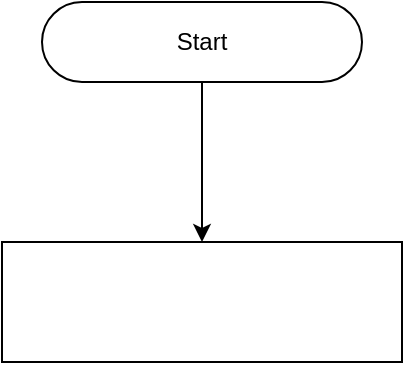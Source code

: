 <mxfile version="11.1.4" type="github"><diagram id="qQlZFUNX_LzFWTaicsZI" name="Page-1"><mxGraphModel dx="1422" dy="796" grid="1" gridSize="10" guides="1" tooltips="1" connect="1" arrows="1" fold="1" page="1" pageScale="1" pageWidth="850" pageHeight="1100" math="0" shadow="0"><root><mxCell id="0"/><mxCell id="1" parent="0"/><mxCell id="RCM8SUxMTnOnTJVmhZPV-1" value="Start" style="rounded=1;whiteSpace=wrap;html=1;arcSize=50;" vertex="1" parent="1"><mxGeometry x="345" y="40" width="160" height="40" as="geometry"/></mxCell><mxCell id="RCM8SUxMTnOnTJVmhZPV-3" value="" style="rounded=0;whiteSpace=wrap;html=1;" vertex="1" parent="1"><mxGeometry x="325" y="160" width="200" height="60" as="geometry"/></mxCell><mxCell id="RCM8SUxMTnOnTJVmhZPV-4" value="" style="endArrow=classic;html=1;exitX=0.5;exitY=1;exitDx=0;exitDy=0;entryX=0.5;entryY=0;entryDx=0;entryDy=0;" edge="1" parent="1" source="RCM8SUxMTnOnTJVmhZPV-1" target="RCM8SUxMTnOnTJVmhZPV-3"><mxGeometry width="50" height="50" relative="1" as="geometry"><mxPoint x="320" y="290" as="sourcePoint"/><mxPoint x="370" y="240" as="targetPoint"/></mxGeometry></mxCell></root></mxGraphModel></diagram></mxfile>